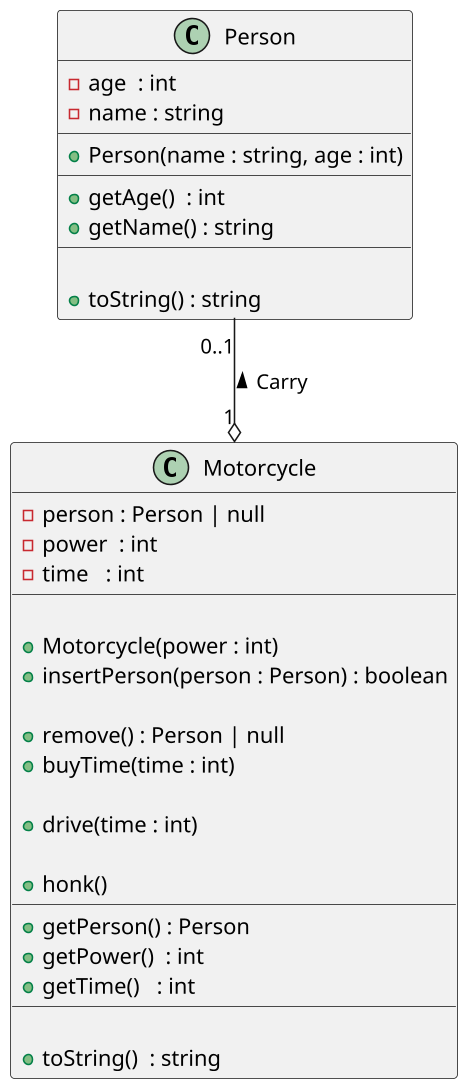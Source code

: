 '--
@startuml

skinparam defaultFontName Hasklig
skinparam dpi 150
'==
class Motorcycle {
  - person : Person | null
  - power  : int
  - time   : int
  __
  
  ' a moto inicia com 1 de potência, sem minutos e sem ninguém
  + Motorcycle(power : int)
  '
  ' só pode estar uma pessoa na moto por vez
  ' para subir, informe nome e idade de quem está subindo
  + insertPerson(person : Person) : boolean
  
  ' só pode descer se estiver alguém na moto
  + remove() : Person | null
  + buyTime(time : int)
  
  ' só pessoas de 10 anos ou menos podem passear na moto
  ' uma pessoa só pode passear na moto se a moto estiver tempo
  ' se o tempo acabar no meio do passeio, informe o quanto a pessoa andou
  + drive(time : int)
  
  ' qualquer pessoa pode buzinar a moto
  ' o barulho da buzina é "Pem"
  ' o "e" deve ser repetido power vezes
  + honk()
  __
  + getPerson() : Person
  + getPower()  : int
  + getTime()   : int
  __
  
  ' retorna o tempo, potencia e o nome da pessoa
  ' ex: power:5, time:0, person:(marcos:4)
  + toString()  : string
}
  
class Person {
  - age  : int
  - name : string
  __
  + Person(name : string, age : int)
  __
  + getAge()  : int
  + getName() : string
  __
  
  ' retorna o nome e a idade da pessoa
  ' nome:idade
  + toString() : string
}
'--
Person "0..1" --o "1" Motorcycle : < Carry
@enduml
